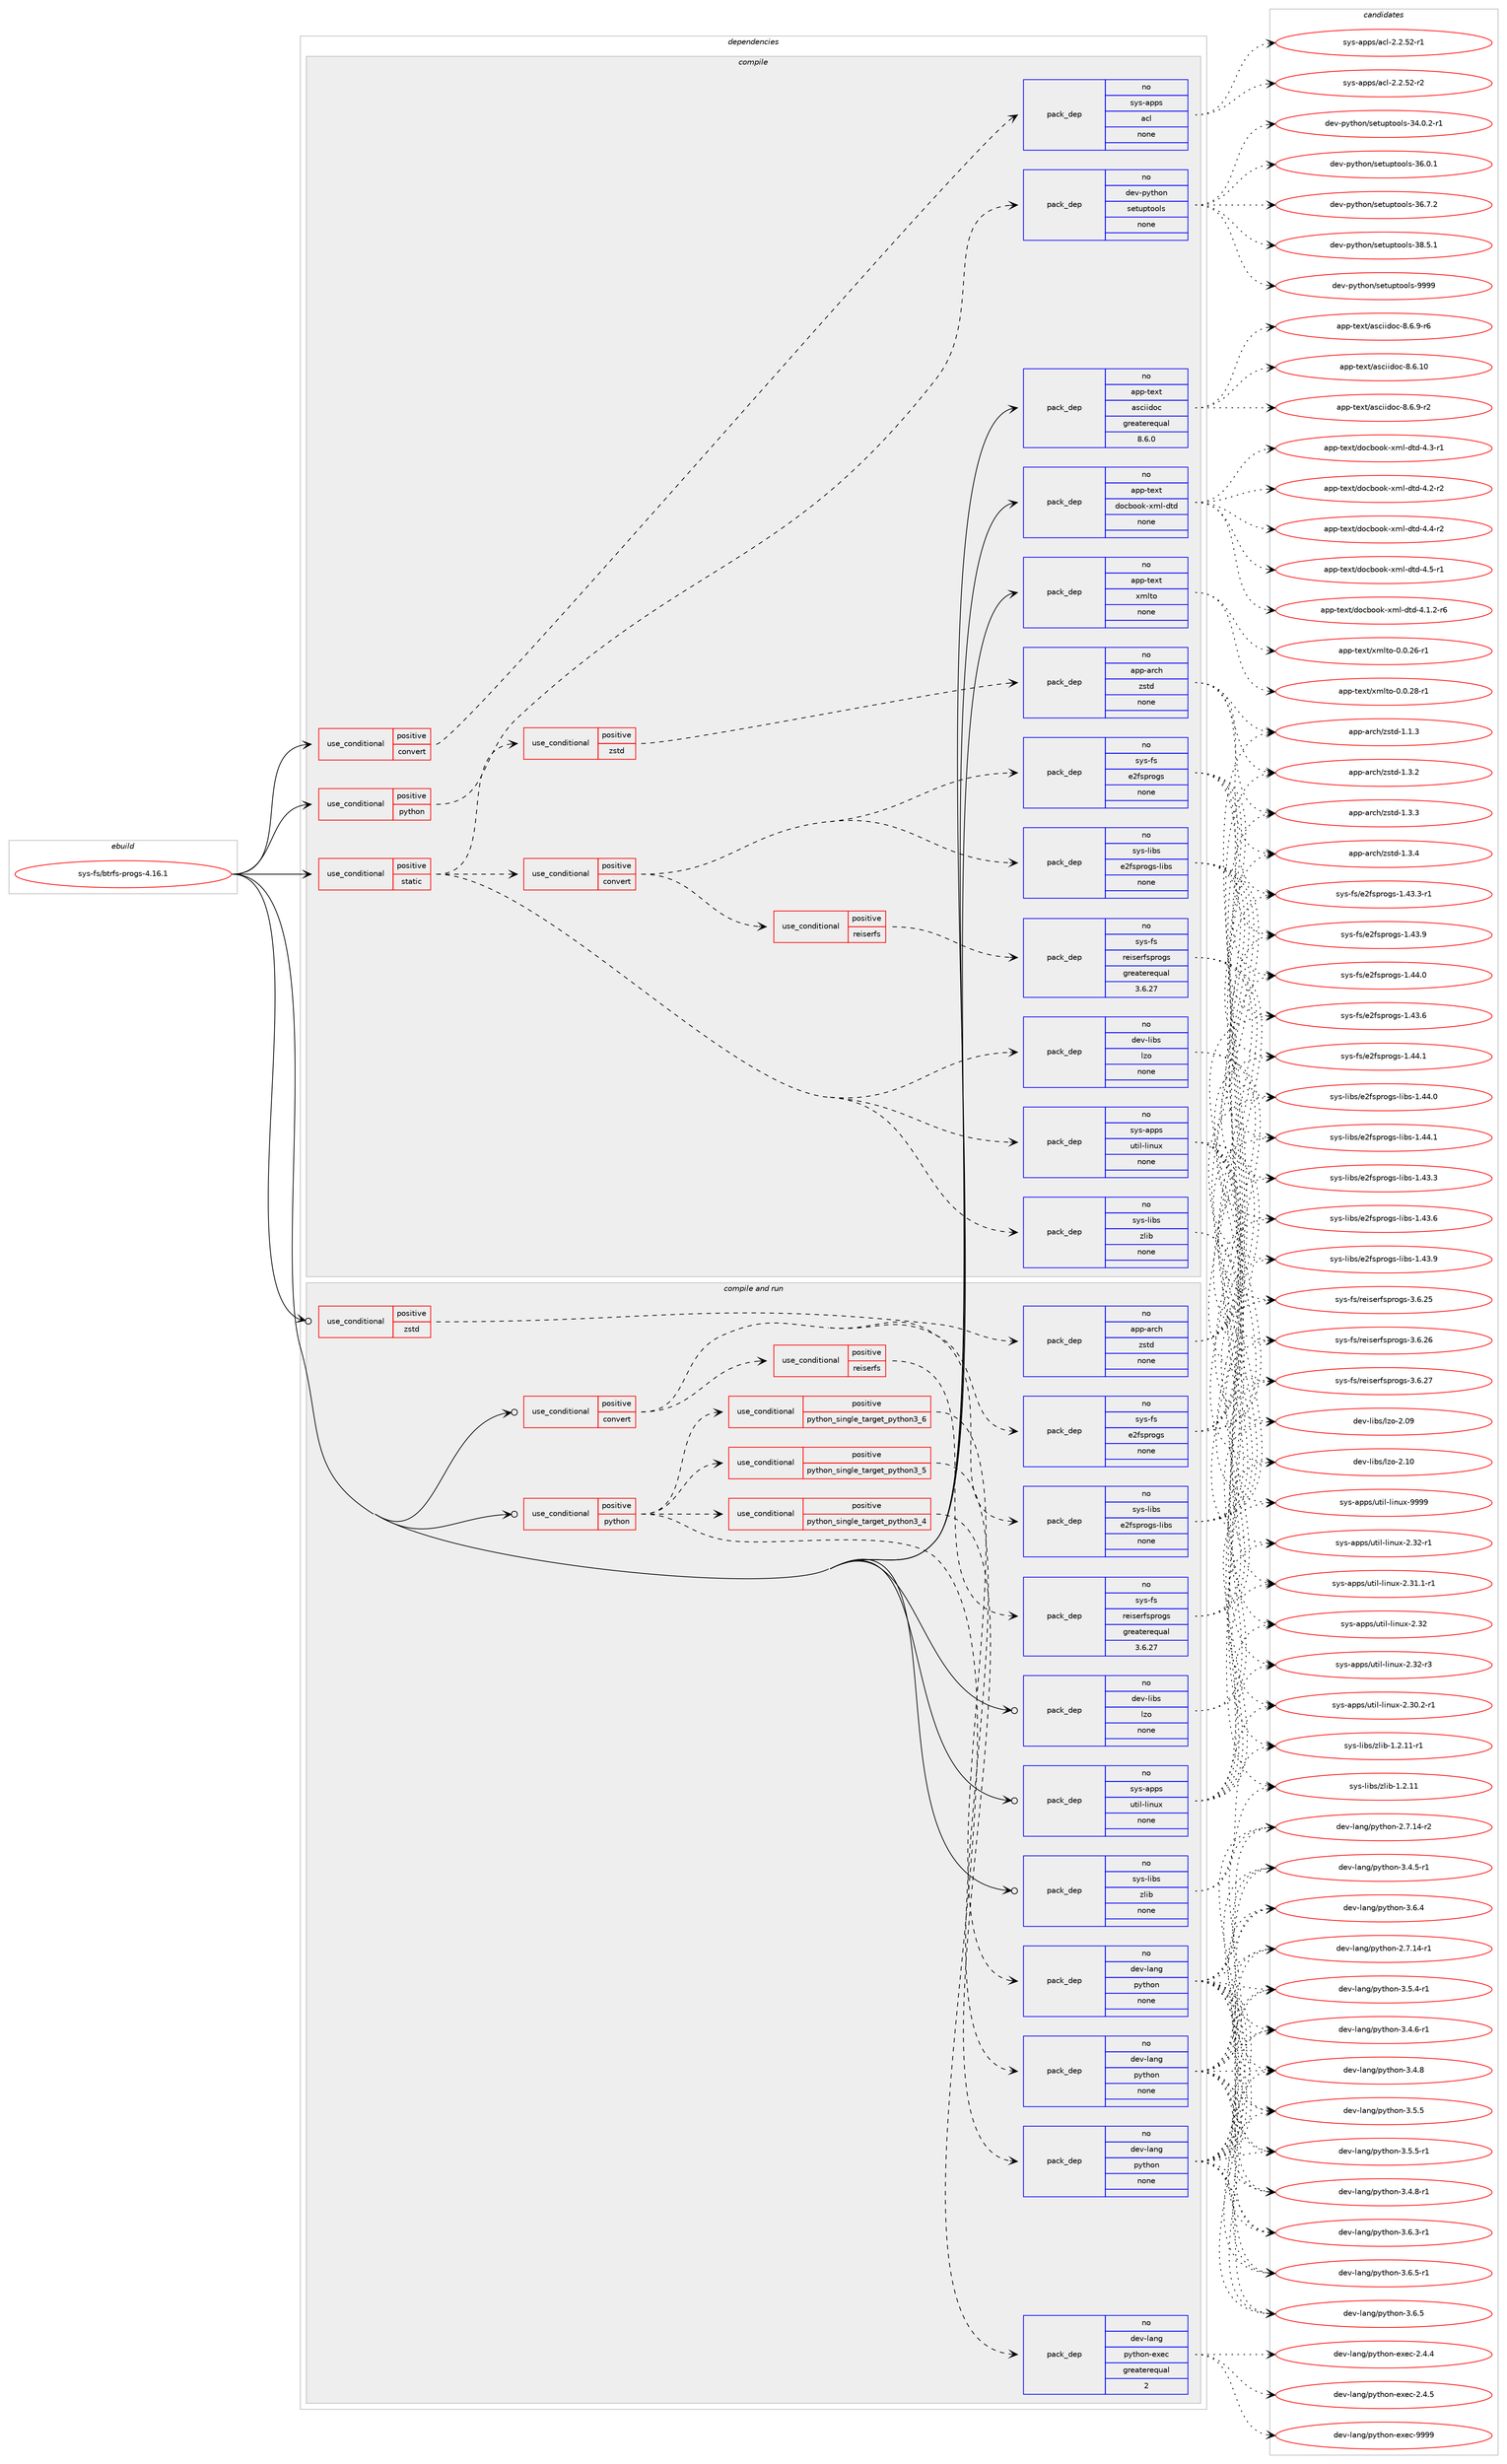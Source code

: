 digraph prolog {

# *************
# Graph options
# *************

newrank=true;
concentrate=true;
compound=true;
graph [rankdir=LR,fontname=Helvetica,fontsize=10,ranksep=1.5];#, ranksep=2.5, nodesep=0.2];
edge  [arrowhead=vee];
node  [fontname=Helvetica,fontsize=10];

# **********
# The ebuild
# **********

subgraph cluster_leftcol {
color=gray;
rank=same;
label=<<i>ebuild</i>>;
id [label="sys-fs/btrfs-progs-4.16.1", color=red, width=4, href="../sys-fs/btrfs-progs-4.16.1.svg"];
}

# ****************
# The dependencies
# ****************

subgraph cluster_midcol {
color=gray;
label=<<i>dependencies</i>>;
subgraph cluster_compile {
fillcolor="#eeeeee";
style=filled;
label=<<i>compile</i>>;
subgraph cond514 {
dependency7347 [label=<<TABLE BORDER="0" CELLBORDER="1" CELLSPACING="0" CELLPADDING="4"><TR><TD ROWSPAN="3" CELLPADDING="10">use_conditional</TD></TR><TR><TD>positive</TD></TR><TR><TD>convert</TD></TR></TABLE>>, shape=none, color=red];
subgraph pack6788 {
dependency7348 [label=<<TABLE BORDER="0" CELLBORDER="1" CELLSPACING="0" CELLPADDING="4" WIDTH="220"><TR><TD ROWSPAN="6" CELLPADDING="30">pack_dep</TD></TR><TR><TD WIDTH="110">no</TD></TR><TR><TD>sys-apps</TD></TR><TR><TD>acl</TD></TR><TR><TD>none</TD></TR><TR><TD></TD></TR></TABLE>>, shape=none, color=blue];
}
dependency7347:e -> dependency7348:w [weight=20,style="dashed",arrowhead="vee"];
}
id:e -> dependency7347:w [weight=20,style="solid",arrowhead="vee"];
subgraph cond515 {
dependency7349 [label=<<TABLE BORDER="0" CELLBORDER="1" CELLSPACING="0" CELLPADDING="4"><TR><TD ROWSPAN="3" CELLPADDING="10">use_conditional</TD></TR><TR><TD>positive</TD></TR><TR><TD>python</TD></TR></TABLE>>, shape=none, color=red];
subgraph pack6789 {
dependency7350 [label=<<TABLE BORDER="0" CELLBORDER="1" CELLSPACING="0" CELLPADDING="4" WIDTH="220"><TR><TD ROWSPAN="6" CELLPADDING="30">pack_dep</TD></TR><TR><TD WIDTH="110">no</TD></TR><TR><TD>dev-python</TD></TR><TR><TD>setuptools</TD></TR><TR><TD>none</TD></TR><TR><TD></TD></TR></TABLE>>, shape=none, color=blue];
}
dependency7349:e -> dependency7350:w [weight=20,style="dashed",arrowhead="vee"];
}
id:e -> dependency7349:w [weight=20,style="solid",arrowhead="vee"];
subgraph cond516 {
dependency7351 [label=<<TABLE BORDER="0" CELLBORDER="1" CELLSPACING="0" CELLPADDING="4"><TR><TD ROWSPAN="3" CELLPADDING="10">use_conditional</TD></TR><TR><TD>positive</TD></TR><TR><TD>static</TD></TR></TABLE>>, shape=none, color=red];
subgraph pack6790 {
dependency7352 [label=<<TABLE BORDER="0" CELLBORDER="1" CELLSPACING="0" CELLPADDING="4" WIDTH="220"><TR><TD ROWSPAN="6" CELLPADDING="30">pack_dep</TD></TR><TR><TD WIDTH="110">no</TD></TR><TR><TD>dev-libs</TD></TR><TR><TD>lzo</TD></TR><TR><TD>none</TD></TR><TR><TD></TD></TR></TABLE>>, shape=none, color=blue];
}
dependency7351:e -> dependency7352:w [weight=20,style="dashed",arrowhead="vee"];
subgraph pack6791 {
dependency7353 [label=<<TABLE BORDER="0" CELLBORDER="1" CELLSPACING="0" CELLPADDING="4" WIDTH="220"><TR><TD ROWSPAN="6" CELLPADDING="30">pack_dep</TD></TR><TR><TD WIDTH="110">no</TD></TR><TR><TD>sys-apps</TD></TR><TR><TD>util-linux</TD></TR><TR><TD>none</TD></TR><TR><TD></TD></TR></TABLE>>, shape=none, color=blue];
}
dependency7351:e -> dependency7353:w [weight=20,style="dashed",arrowhead="vee"];
subgraph pack6792 {
dependency7354 [label=<<TABLE BORDER="0" CELLBORDER="1" CELLSPACING="0" CELLPADDING="4" WIDTH="220"><TR><TD ROWSPAN="6" CELLPADDING="30">pack_dep</TD></TR><TR><TD WIDTH="110">no</TD></TR><TR><TD>sys-libs</TD></TR><TR><TD>zlib</TD></TR><TR><TD>none</TD></TR><TR><TD></TD></TR></TABLE>>, shape=none, color=blue];
}
dependency7351:e -> dependency7354:w [weight=20,style="dashed",arrowhead="vee"];
subgraph cond517 {
dependency7355 [label=<<TABLE BORDER="0" CELLBORDER="1" CELLSPACING="0" CELLPADDING="4"><TR><TD ROWSPAN="3" CELLPADDING="10">use_conditional</TD></TR><TR><TD>positive</TD></TR><TR><TD>convert</TD></TR></TABLE>>, shape=none, color=red];
subgraph pack6793 {
dependency7356 [label=<<TABLE BORDER="0" CELLBORDER="1" CELLSPACING="0" CELLPADDING="4" WIDTH="220"><TR><TD ROWSPAN="6" CELLPADDING="30">pack_dep</TD></TR><TR><TD WIDTH="110">no</TD></TR><TR><TD>sys-fs</TD></TR><TR><TD>e2fsprogs</TD></TR><TR><TD>none</TD></TR><TR><TD></TD></TR></TABLE>>, shape=none, color=blue];
}
dependency7355:e -> dependency7356:w [weight=20,style="dashed",arrowhead="vee"];
subgraph pack6794 {
dependency7357 [label=<<TABLE BORDER="0" CELLBORDER="1" CELLSPACING="0" CELLPADDING="4" WIDTH="220"><TR><TD ROWSPAN="6" CELLPADDING="30">pack_dep</TD></TR><TR><TD WIDTH="110">no</TD></TR><TR><TD>sys-libs</TD></TR><TR><TD>e2fsprogs-libs</TD></TR><TR><TD>none</TD></TR><TR><TD></TD></TR></TABLE>>, shape=none, color=blue];
}
dependency7355:e -> dependency7357:w [weight=20,style="dashed",arrowhead="vee"];
subgraph cond518 {
dependency7358 [label=<<TABLE BORDER="0" CELLBORDER="1" CELLSPACING="0" CELLPADDING="4"><TR><TD ROWSPAN="3" CELLPADDING="10">use_conditional</TD></TR><TR><TD>positive</TD></TR><TR><TD>reiserfs</TD></TR></TABLE>>, shape=none, color=red];
subgraph pack6795 {
dependency7359 [label=<<TABLE BORDER="0" CELLBORDER="1" CELLSPACING="0" CELLPADDING="4" WIDTH="220"><TR><TD ROWSPAN="6" CELLPADDING="30">pack_dep</TD></TR><TR><TD WIDTH="110">no</TD></TR><TR><TD>sys-fs</TD></TR><TR><TD>reiserfsprogs</TD></TR><TR><TD>greaterequal</TD></TR><TR><TD>3.6.27</TD></TR></TABLE>>, shape=none, color=blue];
}
dependency7358:e -> dependency7359:w [weight=20,style="dashed",arrowhead="vee"];
}
dependency7355:e -> dependency7358:w [weight=20,style="dashed",arrowhead="vee"];
}
dependency7351:e -> dependency7355:w [weight=20,style="dashed",arrowhead="vee"];
subgraph cond519 {
dependency7360 [label=<<TABLE BORDER="0" CELLBORDER="1" CELLSPACING="0" CELLPADDING="4"><TR><TD ROWSPAN="3" CELLPADDING="10">use_conditional</TD></TR><TR><TD>positive</TD></TR><TR><TD>zstd</TD></TR></TABLE>>, shape=none, color=red];
subgraph pack6796 {
dependency7361 [label=<<TABLE BORDER="0" CELLBORDER="1" CELLSPACING="0" CELLPADDING="4" WIDTH="220"><TR><TD ROWSPAN="6" CELLPADDING="30">pack_dep</TD></TR><TR><TD WIDTH="110">no</TD></TR><TR><TD>app-arch</TD></TR><TR><TD>zstd</TD></TR><TR><TD>none</TD></TR><TR><TD></TD></TR></TABLE>>, shape=none, color=blue];
}
dependency7360:e -> dependency7361:w [weight=20,style="dashed",arrowhead="vee"];
}
dependency7351:e -> dependency7360:w [weight=20,style="dashed",arrowhead="vee"];
}
id:e -> dependency7351:w [weight=20,style="solid",arrowhead="vee"];
subgraph pack6797 {
dependency7362 [label=<<TABLE BORDER="0" CELLBORDER="1" CELLSPACING="0" CELLPADDING="4" WIDTH="220"><TR><TD ROWSPAN="6" CELLPADDING="30">pack_dep</TD></TR><TR><TD WIDTH="110">no</TD></TR><TR><TD>app-text</TD></TR><TR><TD>asciidoc</TD></TR><TR><TD>greaterequal</TD></TR><TR><TD>8.6.0</TD></TR></TABLE>>, shape=none, color=blue];
}
id:e -> dependency7362:w [weight=20,style="solid",arrowhead="vee"];
subgraph pack6798 {
dependency7363 [label=<<TABLE BORDER="0" CELLBORDER="1" CELLSPACING="0" CELLPADDING="4" WIDTH="220"><TR><TD ROWSPAN="6" CELLPADDING="30">pack_dep</TD></TR><TR><TD WIDTH="110">no</TD></TR><TR><TD>app-text</TD></TR><TR><TD>docbook-xml-dtd</TD></TR><TR><TD>none</TD></TR><TR><TD></TD></TR></TABLE>>, shape=none, color=blue];
}
id:e -> dependency7363:w [weight=20,style="solid",arrowhead="vee"];
subgraph pack6799 {
dependency7364 [label=<<TABLE BORDER="0" CELLBORDER="1" CELLSPACING="0" CELLPADDING="4" WIDTH="220"><TR><TD ROWSPAN="6" CELLPADDING="30">pack_dep</TD></TR><TR><TD WIDTH="110">no</TD></TR><TR><TD>app-text</TD></TR><TR><TD>xmlto</TD></TR><TR><TD>none</TD></TR><TR><TD></TD></TR></TABLE>>, shape=none, color=blue];
}
id:e -> dependency7364:w [weight=20,style="solid",arrowhead="vee"];
}
subgraph cluster_compileandrun {
fillcolor="#eeeeee";
style=filled;
label=<<i>compile and run</i>>;
subgraph cond520 {
dependency7365 [label=<<TABLE BORDER="0" CELLBORDER="1" CELLSPACING="0" CELLPADDING="4"><TR><TD ROWSPAN="3" CELLPADDING="10">use_conditional</TD></TR><TR><TD>positive</TD></TR><TR><TD>convert</TD></TR></TABLE>>, shape=none, color=red];
subgraph pack6800 {
dependency7366 [label=<<TABLE BORDER="0" CELLBORDER="1" CELLSPACING="0" CELLPADDING="4" WIDTH="220"><TR><TD ROWSPAN="6" CELLPADDING="30">pack_dep</TD></TR><TR><TD WIDTH="110">no</TD></TR><TR><TD>sys-fs</TD></TR><TR><TD>e2fsprogs</TD></TR><TR><TD>none</TD></TR><TR><TD></TD></TR></TABLE>>, shape=none, color=blue];
}
dependency7365:e -> dependency7366:w [weight=20,style="dashed",arrowhead="vee"];
subgraph pack6801 {
dependency7367 [label=<<TABLE BORDER="0" CELLBORDER="1" CELLSPACING="0" CELLPADDING="4" WIDTH="220"><TR><TD ROWSPAN="6" CELLPADDING="30">pack_dep</TD></TR><TR><TD WIDTH="110">no</TD></TR><TR><TD>sys-libs</TD></TR><TR><TD>e2fsprogs-libs</TD></TR><TR><TD>none</TD></TR><TR><TD></TD></TR></TABLE>>, shape=none, color=blue];
}
dependency7365:e -> dependency7367:w [weight=20,style="dashed",arrowhead="vee"];
subgraph cond521 {
dependency7368 [label=<<TABLE BORDER="0" CELLBORDER="1" CELLSPACING="0" CELLPADDING="4"><TR><TD ROWSPAN="3" CELLPADDING="10">use_conditional</TD></TR><TR><TD>positive</TD></TR><TR><TD>reiserfs</TD></TR></TABLE>>, shape=none, color=red];
subgraph pack6802 {
dependency7369 [label=<<TABLE BORDER="0" CELLBORDER="1" CELLSPACING="0" CELLPADDING="4" WIDTH="220"><TR><TD ROWSPAN="6" CELLPADDING="30">pack_dep</TD></TR><TR><TD WIDTH="110">no</TD></TR><TR><TD>sys-fs</TD></TR><TR><TD>reiserfsprogs</TD></TR><TR><TD>greaterequal</TD></TR><TR><TD>3.6.27</TD></TR></TABLE>>, shape=none, color=blue];
}
dependency7368:e -> dependency7369:w [weight=20,style="dashed",arrowhead="vee"];
}
dependency7365:e -> dependency7368:w [weight=20,style="dashed",arrowhead="vee"];
}
id:e -> dependency7365:w [weight=20,style="solid",arrowhead="odotvee"];
subgraph cond522 {
dependency7370 [label=<<TABLE BORDER="0" CELLBORDER="1" CELLSPACING="0" CELLPADDING="4"><TR><TD ROWSPAN="3" CELLPADDING="10">use_conditional</TD></TR><TR><TD>positive</TD></TR><TR><TD>python</TD></TR></TABLE>>, shape=none, color=red];
subgraph cond523 {
dependency7371 [label=<<TABLE BORDER="0" CELLBORDER="1" CELLSPACING="0" CELLPADDING="4"><TR><TD ROWSPAN="3" CELLPADDING="10">use_conditional</TD></TR><TR><TD>positive</TD></TR><TR><TD>python_single_target_python3_4</TD></TR></TABLE>>, shape=none, color=red];
subgraph pack6803 {
dependency7372 [label=<<TABLE BORDER="0" CELLBORDER="1" CELLSPACING="0" CELLPADDING="4" WIDTH="220"><TR><TD ROWSPAN="6" CELLPADDING="30">pack_dep</TD></TR><TR><TD WIDTH="110">no</TD></TR><TR><TD>dev-lang</TD></TR><TR><TD>python</TD></TR><TR><TD>none</TD></TR><TR><TD></TD></TR></TABLE>>, shape=none, color=blue];
}
dependency7371:e -> dependency7372:w [weight=20,style="dashed",arrowhead="vee"];
}
dependency7370:e -> dependency7371:w [weight=20,style="dashed",arrowhead="vee"];
subgraph cond524 {
dependency7373 [label=<<TABLE BORDER="0" CELLBORDER="1" CELLSPACING="0" CELLPADDING="4"><TR><TD ROWSPAN="3" CELLPADDING="10">use_conditional</TD></TR><TR><TD>positive</TD></TR><TR><TD>python_single_target_python3_5</TD></TR></TABLE>>, shape=none, color=red];
subgraph pack6804 {
dependency7374 [label=<<TABLE BORDER="0" CELLBORDER="1" CELLSPACING="0" CELLPADDING="4" WIDTH="220"><TR><TD ROWSPAN="6" CELLPADDING="30">pack_dep</TD></TR><TR><TD WIDTH="110">no</TD></TR><TR><TD>dev-lang</TD></TR><TR><TD>python</TD></TR><TR><TD>none</TD></TR><TR><TD></TD></TR></TABLE>>, shape=none, color=blue];
}
dependency7373:e -> dependency7374:w [weight=20,style="dashed",arrowhead="vee"];
}
dependency7370:e -> dependency7373:w [weight=20,style="dashed",arrowhead="vee"];
subgraph cond525 {
dependency7375 [label=<<TABLE BORDER="0" CELLBORDER="1" CELLSPACING="0" CELLPADDING="4"><TR><TD ROWSPAN="3" CELLPADDING="10">use_conditional</TD></TR><TR><TD>positive</TD></TR><TR><TD>python_single_target_python3_6</TD></TR></TABLE>>, shape=none, color=red];
subgraph pack6805 {
dependency7376 [label=<<TABLE BORDER="0" CELLBORDER="1" CELLSPACING="0" CELLPADDING="4" WIDTH="220"><TR><TD ROWSPAN="6" CELLPADDING="30">pack_dep</TD></TR><TR><TD WIDTH="110">no</TD></TR><TR><TD>dev-lang</TD></TR><TR><TD>python</TD></TR><TR><TD>none</TD></TR><TR><TD></TD></TR></TABLE>>, shape=none, color=blue];
}
dependency7375:e -> dependency7376:w [weight=20,style="dashed",arrowhead="vee"];
}
dependency7370:e -> dependency7375:w [weight=20,style="dashed",arrowhead="vee"];
subgraph pack6806 {
dependency7377 [label=<<TABLE BORDER="0" CELLBORDER="1" CELLSPACING="0" CELLPADDING="4" WIDTH="220"><TR><TD ROWSPAN="6" CELLPADDING="30">pack_dep</TD></TR><TR><TD WIDTH="110">no</TD></TR><TR><TD>dev-lang</TD></TR><TR><TD>python-exec</TD></TR><TR><TD>greaterequal</TD></TR><TR><TD>2</TD></TR></TABLE>>, shape=none, color=blue];
}
dependency7370:e -> dependency7377:w [weight=20,style="dashed",arrowhead="vee"];
}
id:e -> dependency7370:w [weight=20,style="solid",arrowhead="odotvee"];
subgraph cond526 {
dependency7378 [label=<<TABLE BORDER="0" CELLBORDER="1" CELLSPACING="0" CELLPADDING="4"><TR><TD ROWSPAN="3" CELLPADDING="10">use_conditional</TD></TR><TR><TD>positive</TD></TR><TR><TD>zstd</TD></TR></TABLE>>, shape=none, color=red];
subgraph pack6807 {
dependency7379 [label=<<TABLE BORDER="0" CELLBORDER="1" CELLSPACING="0" CELLPADDING="4" WIDTH="220"><TR><TD ROWSPAN="6" CELLPADDING="30">pack_dep</TD></TR><TR><TD WIDTH="110">no</TD></TR><TR><TD>app-arch</TD></TR><TR><TD>zstd</TD></TR><TR><TD>none</TD></TR><TR><TD></TD></TR></TABLE>>, shape=none, color=blue];
}
dependency7378:e -> dependency7379:w [weight=20,style="dashed",arrowhead="vee"];
}
id:e -> dependency7378:w [weight=20,style="solid",arrowhead="odotvee"];
subgraph pack6808 {
dependency7380 [label=<<TABLE BORDER="0" CELLBORDER="1" CELLSPACING="0" CELLPADDING="4" WIDTH="220"><TR><TD ROWSPAN="6" CELLPADDING="30">pack_dep</TD></TR><TR><TD WIDTH="110">no</TD></TR><TR><TD>dev-libs</TD></TR><TR><TD>lzo</TD></TR><TR><TD>none</TD></TR><TR><TD></TD></TR></TABLE>>, shape=none, color=blue];
}
id:e -> dependency7380:w [weight=20,style="solid",arrowhead="odotvee"];
subgraph pack6809 {
dependency7381 [label=<<TABLE BORDER="0" CELLBORDER="1" CELLSPACING="0" CELLPADDING="4" WIDTH="220"><TR><TD ROWSPAN="6" CELLPADDING="30">pack_dep</TD></TR><TR><TD WIDTH="110">no</TD></TR><TR><TD>sys-apps</TD></TR><TR><TD>util-linux</TD></TR><TR><TD>none</TD></TR><TR><TD></TD></TR></TABLE>>, shape=none, color=blue];
}
id:e -> dependency7381:w [weight=20,style="solid",arrowhead="odotvee"];
subgraph pack6810 {
dependency7382 [label=<<TABLE BORDER="0" CELLBORDER="1" CELLSPACING="0" CELLPADDING="4" WIDTH="220"><TR><TD ROWSPAN="6" CELLPADDING="30">pack_dep</TD></TR><TR><TD WIDTH="110">no</TD></TR><TR><TD>sys-libs</TD></TR><TR><TD>zlib</TD></TR><TR><TD>none</TD></TR><TR><TD></TD></TR></TABLE>>, shape=none, color=blue];
}
id:e -> dependency7382:w [weight=20,style="solid",arrowhead="odotvee"];
}
subgraph cluster_run {
fillcolor="#eeeeee";
style=filled;
label=<<i>run</i>>;
}
}

# **************
# The candidates
# **************

subgraph cluster_choices {
rank=same;
color=gray;
label=<<i>candidates</i>>;

subgraph choice6788 {
color=black;
nodesep=1;
choice1151211154597112112115479799108455046504653504511449 [label="sys-apps/acl-2.2.52-r1", color=red, width=4,href="../sys-apps/acl-2.2.52-r1.svg"];
choice1151211154597112112115479799108455046504653504511450 [label="sys-apps/acl-2.2.52-r2", color=red, width=4,href="../sys-apps/acl-2.2.52-r2.svg"];
dependency7348:e -> choice1151211154597112112115479799108455046504653504511449:w [style=dotted,weight="100"];
dependency7348:e -> choice1151211154597112112115479799108455046504653504511450:w [style=dotted,weight="100"];
}
subgraph choice6789 {
color=black;
nodesep=1;
choice1001011184511212111610411111047115101116117112116111111108115455152464846504511449 [label="dev-python/setuptools-34.0.2-r1", color=red, width=4,href="../dev-python/setuptools-34.0.2-r1.svg"];
choice100101118451121211161041111104711510111611711211611111110811545515446484649 [label="dev-python/setuptools-36.0.1", color=red, width=4,href="../dev-python/setuptools-36.0.1.svg"];
choice100101118451121211161041111104711510111611711211611111110811545515446554650 [label="dev-python/setuptools-36.7.2", color=red, width=4,href="../dev-python/setuptools-36.7.2.svg"];
choice100101118451121211161041111104711510111611711211611111110811545515646534649 [label="dev-python/setuptools-38.5.1", color=red, width=4,href="../dev-python/setuptools-38.5.1.svg"];
choice10010111845112121116104111110471151011161171121161111111081154557575757 [label="dev-python/setuptools-9999", color=red, width=4,href="../dev-python/setuptools-9999.svg"];
dependency7350:e -> choice1001011184511212111610411111047115101116117112116111111108115455152464846504511449:w [style=dotted,weight="100"];
dependency7350:e -> choice100101118451121211161041111104711510111611711211611111110811545515446484649:w [style=dotted,weight="100"];
dependency7350:e -> choice100101118451121211161041111104711510111611711211611111110811545515446554650:w [style=dotted,weight="100"];
dependency7350:e -> choice100101118451121211161041111104711510111611711211611111110811545515646534649:w [style=dotted,weight="100"];
dependency7350:e -> choice10010111845112121116104111110471151011161171121161111111081154557575757:w [style=dotted,weight="100"];
}
subgraph choice6790 {
color=black;
nodesep=1;
choice1001011184510810598115471081221114550464857 [label="dev-libs/lzo-2.09", color=red, width=4,href="../dev-libs/lzo-2.09.svg"];
choice1001011184510810598115471081221114550464948 [label="dev-libs/lzo-2.10", color=red, width=4,href="../dev-libs/lzo-2.10.svg"];
dependency7352:e -> choice1001011184510810598115471081221114550464857:w [style=dotted,weight="100"];
dependency7352:e -> choice1001011184510810598115471081221114550464948:w [style=dotted,weight="100"];
}
subgraph choice6791 {
color=black;
nodesep=1;
choice1151211154597112112115471171161051084510810511011712045504651504511449 [label="sys-apps/util-linux-2.32-r1", color=red, width=4,href="../sys-apps/util-linux-2.32-r1.svg"];
choice11512111545971121121154711711610510845108105110117120455046514846504511449 [label="sys-apps/util-linux-2.30.2-r1", color=red, width=4,href="../sys-apps/util-linux-2.30.2-r1.svg"];
choice11512111545971121121154711711610510845108105110117120455046514946494511449 [label="sys-apps/util-linux-2.31.1-r1", color=red, width=4,href="../sys-apps/util-linux-2.31.1-r1.svg"];
choice115121115459711211211547117116105108451081051101171204550465150 [label="sys-apps/util-linux-2.32", color=red, width=4,href="../sys-apps/util-linux-2.32.svg"];
choice1151211154597112112115471171161051084510810511011712045504651504511451 [label="sys-apps/util-linux-2.32-r3", color=red, width=4,href="../sys-apps/util-linux-2.32-r3.svg"];
choice115121115459711211211547117116105108451081051101171204557575757 [label="sys-apps/util-linux-9999", color=red, width=4,href="../sys-apps/util-linux-9999.svg"];
dependency7353:e -> choice1151211154597112112115471171161051084510810511011712045504651504511449:w [style=dotted,weight="100"];
dependency7353:e -> choice11512111545971121121154711711610510845108105110117120455046514846504511449:w [style=dotted,weight="100"];
dependency7353:e -> choice11512111545971121121154711711610510845108105110117120455046514946494511449:w [style=dotted,weight="100"];
dependency7353:e -> choice115121115459711211211547117116105108451081051101171204550465150:w [style=dotted,weight="100"];
dependency7353:e -> choice1151211154597112112115471171161051084510810511011712045504651504511451:w [style=dotted,weight="100"];
dependency7353:e -> choice115121115459711211211547117116105108451081051101171204557575757:w [style=dotted,weight="100"];
}
subgraph choice6792 {
color=black;
nodesep=1;
choice1151211154510810598115471221081059845494650464949 [label="sys-libs/zlib-1.2.11", color=red, width=4,href="../sys-libs/zlib-1.2.11.svg"];
choice11512111545108105981154712210810598454946504649494511449 [label="sys-libs/zlib-1.2.11-r1", color=red, width=4,href="../sys-libs/zlib-1.2.11-r1.svg"];
dependency7354:e -> choice1151211154510810598115471221081059845494650464949:w [style=dotted,weight="100"];
dependency7354:e -> choice11512111545108105981154712210810598454946504649494511449:w [style=dotted,weight="100"];
}
subgraph choice6793 {
color=black;
nodesep=1;
choice115121115451021154710150102115112114111103115454946525146514511449 [label="sys-fs/e2fsprogs-1.43.3-r1", color=red, width=4,href="../sys-fs/e2fsprogs-1.43.3-r1.svg"];
choice11512111545102115471015010211511211411110311545494652514654 [label="sys-fs/e2fsprogs-1.43.6", color=red, width=4,href="../sys-fs/e2fsprogs-1.43.6.svg"];
choice11512111545102115471015010211511211411110311545494652514657 [label="sys-fs/e2fsprogs-1.43.9", color=red, width=4,href="../sys-fs/e2fsprogs-1.43.9.svg"];
choice11512111545102115471015010211511211411110311545494652524648 [label="sys-fs/e2fsprogs-1.44.0", color=red, width=4,href="../sys-fs/e2fsprogs-1.44.0.svg"];
choice11512111545102115471015010211511211411110311545494652524649 [label="sys-fs/e2fsprogs-1.44.1", color=red, width=4,href="../sys-fs/e2fsprogs-1.44.1.svg"];
dependency7356:e -> choice115121115451021154710150102115112114111103115454946525146514511449:w [style=dotted,weight="100"];
dependency7356:e -> choice11512111545102115471015010211511211411110311545494652514654:w [style=dotted,weight="100"];
dependency7356:e -> choice11512111545102115471015010211511211411110311545494652514657:w [style=dotted,weight="100"];
dependency7356:e -> choice11512111545102115471015010211511211411110311545494652524648:w [style=dotted,weight="100"];
dependency7356:e -> choice11512111545102115471015010211511211411110311545494652524649:w [style=dotted,weight="100"];
}
subgraph choice6794 {
color=black;
nodesep=1;
choice11512111545108105981154710150102115112114111103115451081059811545494652514651 [label="sys-libs/e2fsprogs-libs-1.43.3", color=red, width=4,href="../sys-libs/e2fsprogs-libs-1.43.3.svg"];
choice11512111545108105981154710150102115112114111103115451081059811545494652514654 [label="sys-libs/e2fsprogs-libs-1.43.6", color=red, width=4,href="../sys-libs/e2fsprogs-libs-1.43.6.svg"];
choice11512111545108105981154710150102115112114111103115451081059811545494652514657 [label="sys-libs/e2fsprogs-libs-1.43.9", color=red, width=4,href="../sys-libs/e2fsprogs-libs-1.43.9.svg"];
choice11512111545108105981154710150102115112114111103115451081059811545494652524648 [label="sys-libs/e2fsprogs-libs-1.44.0", color=red, width=4,href="../sys-libs/e2fsprogs-libs-1.44.0.svg"];
choice11512111545108105981154710150102115112114111103115451081059811545494652524649 [label="sys-libs/e2fsprogs-libs-1.44.1", color=red, width=4,href="../sys-libs/e2fsprogs-libs-1.44.1.svg"];
dependency7357:e -> choice11512111545108105981154710150102115112114111103115451081059811545494652514651:w [style=dotted,weight="100"];
dependency7357:e -> choice11512111545108105981154710150102115112114111103115451081059811545494652514654:w [style=dotted,weight="100"];
dependency7357:e -> choice11512111545108105981154710150102115112114111103115451081059811545494652514657:w [style=dotted,weight="100"];
dependency7357:e -> choice11512111545108105981154710150102115112114111103115451081059811545494652524648:w [style=dotted,weight="100"];
dependency7357:e -> choice11512111545108105981154710150102115112114111103115451081059811545494652524649:w [style=dotted,weight="100"];
}
subgraph choice6795 {
color=black;
nodesep=1;
choice115121115451021154711410110511510111410211511211411110311545514654465053 [label="sys-fs/reiserfsprogs-3.6.25", color=red, width=4,href="../sys-fs/reiserfsprogs-3.6.25.svg"];
choice115121115451021154711410110511510111410211511211411110311545514654465054 [label="sys-fs/reiserfsprogs-3.6.26", color=red, width=4,href="../sys-fs/reiserfsprogs-3.6.26.svg"];
choice115121115451021154711410110511510111410211511211411110311545514654465055 [label="sys-fs/reiserfsprogs-3.6.27", color=red, width=4,href="../sys-fs/reiserfsprogs-3.6.27.svg"];
dependency7359:e -> choice115121115451021154711410110511510111410211511211411110311545514654465053:w [style=dotted,weight="100"];
dependency7359:e -> choice115121115451021154711410110511510111410211511211411110311545514654465054:w [style=dotted,weight="100"];
dependency7359:e -> choice115121115451021154711410110511510111410211511211411110311545514654465055:w [style=dotted,weight="100"];
}
subgraph choice6796 {
color=black;
nodesep=1;
choice9711211245971149910447122115116100454946494651 [label="app-arch/zstd-1.1.3", color=red, width=4,href="../app-arch/zstd-1.1.3.svg"];
choice9711211245971149910447122115116100454946514650 [label="app-arch/zstd-1.3.2", color=red, width=4,href="../app-arch/zstd-1.3.2.svg"];
choice9711211245971149910447122115116100454946514651 [label="app-arch/zstd-1.3.3", color=red, width=4,href="../app-arch/zstd-1.3.3.svg"];
choice9711211245971149910447122115116100454946514652 [label="app-arch/zstd-1.3.4", color=red, width=4,href="../app-arch/zstd-1.3.4.svg"];
dependency7361:e -> choice9711211245971149910447122115116100454946494651:w [style=dotted,weight="100"];
dependency7361:e -> choice9711211245971149910447122115116100454946514650:w [style=dotted,weight="100"];
dependency7361:e -> choice9711211245971149910447122115116100454946514651:w [style=dotted,weight="100"];
dependency7361:e -> choice9711211245971149910447122115116100454946514652:w [style=dotted,weight="100"];
}
subgraph choice6797 {
color=black;
nodesep=1;
choice97112112451161011201164797115991051051001119945564654464948 [label="app-text/asciidoc-8.6.10", color=red, width=4,href="../app-text/asciidoc-8.6.10.svg"];
choice9711211245116101120116479711599105105100111994556465446574511450 [label="app-text/asciidoc-8.6.9-r2", color=red, width=4,href="../app-text/asciidoc-8.6.9-r2.svg"];
choice9711211245116101120116479711599105105100111994556465446574511454 [label="app-text/asciidoc-8.6.9-r6", color=red, width=4,href="../app-text/asciidoc-8.6.9-r6.svg"];
dependency7362:e -> choice97112112451161011201164797115991051051001119945564654464948:w [style=dotted,weight="100"];
dependency7362:e -> choice9711211245116101120116479711599105105100111994556465446574511450:w [style=dotted,weight="100"];
dependency7362:e -> choice9711211245116101120116479711599105105100111994556465446574511454:w [style=dotted,weight="100"];
}
subgraph choice6798 {
color=black;
nodesep=1;
choice971121124511610112011647100111999811111110745120109108451001161004552464946504511454 [label="app-text/docbook-xml-dtd-4.1.2-r6", color=red, width=4,href="../app-text/docbook-xml-dtd-4.1.2-r6.svg"];
choice97112112451161011201164710011199981111111074512010910845100116100455246504511450 [label="app-text/docbook-xml-dtd-4.2-r2", color=red, width=4,href="../app-text/docbook-xml-dtd-4.2-r2.svg"];
choice97112112451161011201164710011199981111111074512010910845100116100455246514511449 [label="app-text/docbook-xml-dtd-4.3-r1", color=red, width=4,href="../app-text/docbook-xml-dtd-4.3-r1.svg"];
choice97112112451161011201164710011199981111111074512010910845100116100455246524511450 [label="app-text/docbook-xml-dtd-4.4-r2", color=red, width=4,href="../app-text/docbook-xml-dtd-4.4-r2.svg"];
choice97112112451161011201164710011199981111111074512010910845100116100455246534511449 [label="app-text/docbook-xml-dtd-4.5-r1", color=red, width=4,href="../app-text/docbook-xml-dtd-4.5-r1.svg"];
dependency7363:e -> choice971121124511610112011647100111999811111110745120109108451001161004552464946504511454:w [style=dotted,weight="100"];
dependency7363:e -> choice97112112451161011201164710011199981111111074512010910845100116100455246504511450:w [style=dotted,weight="100"];
dependency7363:e -> choice97112112451161011201164710011199981111111074512010910845100116100455246514511449:w [style=dotted,weight="100"];
dependency7363:e -> choice97112112451161011201164710011199981111111074512010910845100116100455246524511450:w [style=dotted,weight="100"];
dependency7363:e -> choice97112112451161011201164710011199981111111074512010910845100116100455246534511449:w [style=dotted,weight="100"];
}
subgraph choice6799 {
color=black;
nodesep=1;
choice971121124511610112011647120109108116111454846484650544511449 [label="app-text/xmlto-0.0.26-r1", color=red, width=4,href="../app-text/xmlto-0.0.26-r1.svg"];
choice971121124511610112011647120109108116111454846484650564511449 [label="app-text/xmlto-0.0.28-r1", color=red, width=4,href="../app-text/xmlto-0.0.28-r1.svg"];
dependency7364:e -> choice971121124511610112011647120109108116111454846484650544511449:w [style=dotted,weight="100"];
dependency7364:e -> choice971121124511610112011647120109108116111454846484650564511449:w [style=dotted,weight="100"];
}
subgraph choice6800 {
color=black;
nodesep=1;
choice115121115451021154710150102115112114111103115454946525146514511449 [label="sys-fs/e2fsprogs-1.43.3-r1", color=red, width=4,href="../sys-fs/e2fsprogs-1.43.3-r1.svg"];
choice11512111545102115471015010211511211411110311545494652514654 [label="sys-fs/e2fsprogs-1.43.6", color=red, width=4,href="../sys-fs/e2fsprogs-1.43.6.svg"];
choice11512111545102115471015010211511211411110311545494652514657 [label="sys-fs/e2fsprogs-1.43.9", color=red, width=4,href="../sys-fs/e2fsprogs-1.43.9.svg"];
choice11512111545102115471015010211511211411110311545494652524648 [label="sys-fs/e2fsprogs-1.44.0", color=red, width=4,href="../sys-fs/e2fsprogs-1.44.0.svg"];
choice11512111545102115471015010211511211411110311545494652524649 [label="sys-fs/e2fsprogs-1.44.1", color=red, width=4,href="../sys-fs/e2fsprogs-1.44.1.svg"];
dependency7366:e -> choice115121115451021154710150102115112114111103115454946525146514511449:w [style=dotted,weight="100"];
dependency7366:e -> choice11512111545102115471015010211511211411110311545494652514654:w [style=dotted,weight="100"];
dependency7366:e -> choice11512111545102115471015010211511211411110311545494652514657:w [style=dotted,weight="100"];
dependency7366:e -> choice11512111545102115471015010211511211411110311545494652524648:w [style=dotted,weight="100"];
dependency7366:e -> choice11512111545102115471015010211511211411110311545494652524649:w [style=dotted,weight="100"];
}
subgraph choice6801 {
color=black;
nodesep=1;
choice11512111545108105981154710150102115112114111103115451081059811545494652514651 [label="sys-libs/e2fsprogs-libs-1.43.3", color=red, width=4,href="../sys-libs/e2fsprogs-libs-1.43.3.svg"];
choice11512111545108105981154710150102115112114111103115451081059811545494652514654 [label="sys-libs/e2fsprogs-libs-1.43.6", color=red, width=4,href="../sys-libs/e2fsprogs-libs-1.43.6.svg"];
choice11512111545108105981154710150102115112114111103115451081059811545494652514657 [label="sys-libs/e2fsprogs-libs-1.43.9", color=red, width=4,href="../sys-libs/e2fsprogs-libs-1.43.9.svg"];
choice11512111545108105981154710150102115112114111103115451081059811545494652524648 [label="sys-libs/e2fsprogs-libs-1.44.0", color=red, width=4,href="../sys-libs/e2fsprogs-libs-1.44.0.svg"];
choice11512111545108105981154710150102115112114111103115451081059811545494652524649 [label="sys-libs/e2fsprogs-libs-1.44.1", color=red, width=4,href="../sys-libs/e2fsprogs-libs-1.44.1.svg"];
dependency7367:e -> choice11512111545108105981154710150102115112114111103115451081059811545494652514651:w [style=dotted,weight="100"];
dependency7367:e -> choice11512111545108105981154710150102115112114111103115451081059811545494652514654:w [style=dotted,weight="100"];
dependency7367:e -> choice11512111545108105981154710150102115112114111103115451081059811545494652514657:w [style=dotted,weight="100"];
dependency7367:e -> choice11512111545108105981154710150102115112114111103115451081059811545494652524648:w [style=dotted,weight="100"];
dependency7367:e -> choice11512111545108105981154710150102115112114111103115451081059811545494652524649:w [style=dotted,weight="100"];
}
subgraph choice6802 {
color=black;
nodesep=1;
choice115121115451021154711410110511510111410211511211411110311545514654465053 [label="sys-fs/reiserfsprogs-3.6.25", color=red, width=4,href="../sys-fs/reiserfsprogs-3.6.25.svg"];
choice115121115451021154711410110511510111410211511211411110311545514654465054 [label="sys-fs/reiserfsprogs-3.6.26", color=red, width=4,href="../sys-fs/reiserfsprogs-3.6.26.svg"];
choice115121115451021154711410110511510111410211511211411110311545514654465055 [label="sys-fs/reiserfsprogs-3.6.27", color=red, width=4,href="../sys-fs/reiserfsprogs-3.6.27.svg"];
dependency7369:e -> choice115121115451021154711410110511510111410211511211411110311545514654465053:w [style=dotted,weight="100"];
dependency7369:e -> choice115121115451021154711410110511510111410211511211411110311545514654465054:w [style=dotted,weight="100"];
dependency7369:e -> choice115121115451021154711410110511510111410211511211411110311545514654465055:w [style=dotted,weight="100"];
}
subgraph choice6803 {
color=black;
nodesep=1;
choice100101118451089711010347112121116104111110455046554649524511449 [label="dev-lang/python-2.7.14-r1", color=red, width=4,href="../dev-lang/python-2.7.14-r1.svg"];
choice100101118451089711010347112121116104111110455046554649524511450 [label="dev-lang/python-2.7.14-r2", color=red, width=4,href="../dev-lang/python-2.7.14-r2.svg"];
choice1001011184510897110103471121211161041111104551465246534511449 [label="dev-lang/python-3.4.5-r1", color=red, width=4,href="../dev-lang/python-3.4.5-r1.svg"];
choice1001011184510897110103471121211161041111104551465246544511449 [label="dev-lang/python-3.4.6-r1", color=red, width=4,href="../dev-lang/python-3.4.6-r1.svg"];
choice100101118451089711010347112121116104111110455146524656 [label="dev-lang/python-3.4.8", color=red, width=4,href="../dev-lang/python-3.4.8.svg"];
choice1001011184510897110103471121211161041111104551465246564511449 [label="dev-lang/python-3.4.8-r1", color=red, width=4,href="../dev-lang/python-3.4.8-r1.svg"];
choice1001011184510897110103471121211161041111104551465346524511449 [label="dev-lang/python-3.5.4-r1", color=red, width=4,href="../dev-lang/python-3.5.4-r1.svg"];
choice100101118451089711010347112121116104111110455146534653 [label="dev-lang/python-3.5.5", color=red, width=4,href="../dev-lang/python-3.5.5.svg"];
choice1001011184510897110103471121211161041111104551465346534511449 [label="dev-lang/python-3.5.5-r1", color=red, width=4,href="../dev-lang/python-3.5.5-r1.svg"];
choice1001011184510897110103471121211161041111104551465446514511449 [label="dev-lang/python-3.6.3-r1", color=red, width=4,href="../dev-lang/python-3.6.3-r1.svg"];
choice100101118451089711010347112121116104111110455146544652 [label="dev-lang/python-3.6.4", color=red, width=4,href="../dev-lang/python-3.6.4.svg"];
choice100101118451089711010347112121116104111110455146544653 [label="dev-lang/python-3.6.5", color=red, width=4,href="../dev-lang/python-3.6.5.svg"];
choice1001011184510897110103471121211161041111104551465446534511449 [label="dev-lang/python-3.6.5-r1", color=red, width=4,href="../dev-lang/python-3.6.5-r1.svg"];
dependency7372:e -> choice100101118451089711010347112121116104111110455046554649524511449:w [style=dotted,weight="100"];
dependency7372:e -> choice100101118451089711010347112121116104111110455046554649524511450:w [style=dotted,weight="100"];
dependency7372:e -> choice1001011184510897110103471121211161041111104551465246534511449:w [style=dotted,weight="100"];
dependency7372:e -> choice1001011184510897110103471121211161041111104551465246544511449:w [style=dotted,weight="100"];
dependency7372:e -> choice100101118451089711010347112121116104111110455146524656:w [style=dotted,weight="100"];
dependency7372:e -> choice1001011184510897110103471121211161041111104551465246564511449:w [style=dotted,weight="100"];
dependency7372:e -> choice1001011184510897110103471121211161041111104551465346524511449:w [style=dotted,weight="100"];
dependency7372:e -> choice100101118451089711010347112121116104111110455146534653:w [style=dotted,weight="100"];
dependency7372:e -> choice1001011184510897110103471121211161041111104551465346534511449:w [style=dotted,weight="100"];
dependency7372:e -> choice1001011184510897110103471121211161041111104551465446514511449:w [style=dotted,weight="100"];
dependency7372:e -> choice100101118451089711010347112121116104111110455146544652:w [style=dotted,weight="100"];
dependency7372:e -> choice100101118451089711010347112121116104111110455146544653:w [style=dotted,weight="100"];
dependency7372:e -> choice1001011184510897110103471121211161041111104551465446534511449:w [style=dotted,weight="100"];
}
subgraph choice6804 {
color=black;
nodesep=1;
choice100101118451089711010347112121116104111110455046554649524511449 [label="dev-lang/python-2.7.14-r1", color=red, width=4,href="../dev-lang/python-2.7.14-r1.svg"];
choice100101118451089711010347112121116104111110455046554649524511450 [label="dev-lang/python-2.7.14-r2", color=red, width=4,href="../dev-lang/python-2.7.14-r2.svg"];
choice1001011184510897110103471121211161041111104551465246534511449 [label="dev-lang/python-3.4.5-r1", color=red, width=4,href="../dev-lang/python-3.4.5-r1.svg"];
choice1001011184510897110103471121211161041111104551465246544511449 [label="dev-lang/python-3.4.6-r1", color=red, width=4,href="../dev-lang/python-3.4.6-r1.svg"];
choice100101118451089711010347112121116104111110455146524656 [label="dev-lang/python-3.4.8", color=red, width=4,href="../dev-lang/python-3.4.8.svg"];
choice1001011184510897110103471121211161041111104551465246564511449 [label="dev-lang/python-3.4.8-r1", color=red, width=4,href="../dev-lang/python-3.4.8-r1.svg"];
choice1001011184510897110103471121211161041111104551465346524511449 [label="dev-lang/python-3.5.4-r1", color=red, width=4,href="../dev-lang/python-3.5.4-r1.svg"];
choice100101118451089711010347112121116104111110455146534653 [label="dev-lang/python-3.5.5", color=red, width=4,href="../dev-lang/python-3.5.5.svg"];
choice1001011184510897110103471121211161041111104551465346534511449 [label="dev-lang/python-3.5.5-r1", color=red, width=4,href="../dev-lang/python-3.5.5-r1.svg"];
choice1001011184510897110103471121211161041111104551465446514511449 [label="dev-lang/python-3.6.3-r1", color=red, width=4,href="../dev-lang/python-3.6.3-r1.svg"];
choice100101118451089711010347112121116104111110455146544652 [label="dev-lang/python-3.6.4", color=red, width=4,href="../dev-lang/python-3.6.4.svg"];
choice100101118451089711010347112121116104111110455146544653 [label="dev-lang/python-3.6.5", color=red, width=4,href="../dev-lang/python-3.6.5.svg"];
choice1001011184510897110103471121211161041111104551465446534511449 [label="dev-lang/python-3.6.5-r1", color=red, width=4,href="../dev-lang/python-3.6.5-r1.svg"];
dependency7374:e -> choice100101118451089711010347112121116104111110455046554649524511449:w [style=dotted,weight="100"];
dependency7374:e -> choice100101118451089711010347112121116104111110455046554649524511450:w [style=dotted,weight="100"];
dependency7374:e -> choice1001011184510897110103471121211161041111104551465246534511449:w [style=dotted,weight="100"];
dependency7374:e -> choice1001011184510897110103471121211161041111104551465246544511449:w [style=dotted,weight="100"];
dependency7374:e -> choice100101118451089711010347112121116104111110455146524656:w [style=dotted,weight="100"];
dependency7374:e -> choice1001011184510897110103471121211161041111104551465246564511449:w [style=dotted,weight="100"];
dependency7374:e -> choice1001011184510897110103471121211161041111104551465346524511449:w [style=dotted,weight="100"];
dependency7374:e -> choice100101118451089711010347112121116104111110455146534653:w [style=dotted,weight="100"];
dependency7374:e -> choice1001011184510897110103471121211161041111104551465346534511449:w [style=dotted,weight="100"];
dependency7374:e -> choice1001011184510897110103471121211161041111104551465446514511449:w [style=dotted,weight="100"];
dependency7374:e -> choice100101118451089711010347112121116104111110455146544652:w [style=dotted,weight="100"];
dependency7374:e -> choice100101118451089711010347112121116104111110455146544653:w [style=dotted,weight="100"];
dependency7374:e -> choice1001011184510897110103471121211161041111104551465446534511449:w [style=dotted,weight="100"];
}
subgraph choice6805 {
color=black;
nodesep=1;
choice100101118451089711010347112121116104111110455046554649524511449 [label="dev-lang/python-2.7.14-r1", color=red, width=4,href="../dev-lang/python-2.7.14-r1.svg"];
choice100101118451089711010347112121116104111110455046554649524511450 [label="dev-lang/python-2.7.14-r2", color=red, width=4,href="../dev-lang/python-2.7.14-r2.svg"];
choice1001011184510897110103471121211161041111104551465246534511449 [label="dev-lang/python-3.4.5-r1", color=red, width=4,href="../dev-lang/python-3.4.5-r1.svg"];
choice1001011184510897110103471121211161041111104551465246544511449 [label="dev-lang/python-3.4.6-r1", color=red, width=4,href="../dev-lang/python-3.4.6-r1.svg"];
choice100101118451089711010347112121116104111110455146524656 [label="dev-lang/python-3.4.8", color=red, width=4,href="../dev-lang/python-3.4.8.svg"];
choice1001011184510897110103471121211161041111104551465246564511449 [label="dev-lang/python-3.4.8-r1", color=red, width=4,href="../dev-lang/python-3.4.8-r1.svg"];
choice1001011184510897110103471121211161041111104551465346524511449 [label="dev-lang/python-3.5.4-r1", color=red, width=4,href="../dev-lang/python-3.5.4-r1.svg"];
choice100101118451089711010347112121116104111110455146534653 [label="dev-lang/python-3.5.5", color=red, width=4,href="../dev-lang/python-3.5.5.svg"];
choice1001011184510897110103471121211161041111104551465346534511449 [label="dev-lang/python-3.5.5-r1", color=red, width=4,href="../dev-lang/python-3.5.5-r1.svg"];
choice1001011184510897110103471121211161041111104551465446514511449 [label="dev-lang/python-3.6.3-r1", color=red, width=4,href="../dev-lang/python-3.6.3-r1.svg"];
choice100101118451089711010347112121116104111110455146544652 [label="dev-lang/python-3.6.4", color=red, width=4,href="../dev-lang/python-3.6.4.svg"];
choice100101118451089711010347112121116104111110455146544653 [label="dev-lang/python-3.6.5", color=red, width=4,href="../dev-lang/python-3.6.5.svg"];
choice1001011184510897110103471121211161041111104551465446534511449 [label="dev-lang/python-3.6.5-r1", color=red, width=4,href="../dev-lang/python-3.6.5-r1.svg"];
dependency7376:e -> choice100101118451089711010347112121116104111110455046554649524511449:w [style=dotted,weight="100"];
dependency7376:e -> choice100101118451089711010347112121116104111110455046554649524511450:w [style=dotted,weight="100"];
dependency7376:e -> choice1001011184510897110103471121211161041111104551465246534511449:w [style=dotted,weight="100"];
dependency7376:e -> choice1001011184510897110103471121211161041111104551465246544511449:w [style=dotted,weight="100"];
dependency7376:e -> choice100101118451089711010347112121116104111110455146524656:w [style=dotted,weight="100"];
dependency7376:e -> choice1001011184510897110103471121211161041111104551465246564511449:w [style=dotted,weight="100"];
dependency7376:e -> choice1001011184510897110103471121211161041111104551465346524511449:w [style=dotted,weight="100"];
dependency7376:e -> choice100101118451089711010347112121116104111110455146534653:w [style=dotted,weight="100"];
dependency7376:e -> choice1001011184510897110103471121211161041111104551465346534511449:w [style=dotted,weight="100"];
dependency7376:e -> choice1001011184510897110103471121211161041111104551465446514511449:w [style=dotted,weight="100"];
dependency7376:e -> choice100101118451089711010347112121116104111110455146544652:w [style=dotted,weight="100"];
dependency7376:e -> choice100101118451089711010347112121116104111110455146544653:w [style=dotted,weight="100"];
dependency7376:e -> choice1001011184510897110103471121211161041111104551465446534511449:w [style=dotted,weight="100"];
}
subgraph choice6806 {
color=black;
nodesep=1;
choice1001011184510897110103471121211161041111104510112010199455046524652 [label="dev-lang/python-exec-2.4.4", color=red, width=4,href="../dev-lang/python-exec-2.4.4.svg"];
choice1001011184510897110103471121211161041111104510112010199455046524653 [label="dev-lang/python-exec-2.4.5", color=red, width=4,href="../dev-lang/python-exec-2.4.5.svg"];
choice10010111845108971101034711212111610411111045101120101994557575757 [label="dev-lang/python-exec-9999", color=red, width=4,href="../dev-lang/python-exec-9999.svg"];
dependency7377:e -> choice1001011184510897110103471121211161041111104510112010199455046524652:w [style=dotted,weight="100"];
dependency7377:e -> choice1001011184510897110103471121211161041111104510112010199455046524653:w [style=dotted,weight="100"];
dependency7377:e -> choice10010111845108971101034711212111610411111045101120101994557575757:w [style=dotted,weight="100"];
}
subgraph choice6807 {
color=black;
nodesep=1;
choice9711211245971149910447122115116100454946494651 [label="app-arch/zstd-1.1.3", color=red, width=4,href="../app-arch/zstd-1.1.3.svg"];
choice9711211245971149910447122115116100454946514650 [label="app-arch/zstd-1.3.2", color=red, width=4,href="../app-arch/zstd-1.3.2.svg"];
choice9711211245971149910447122115116100454946514651 [label="app-arch/zstd-1.3.3", color=red, width=4,href="../app-arch/zstd-1.3.3.svg"];
choice9711211245971149910447122115116100454946514652 [label="app-arch/zstd-1.3.4", color=red, width=4,href="../app-arch/zstd-1.3.4.svg"];
dependency7379:e -> choice9711211245971149910447122115116100454946494651:w [style=dotted,weight="100"];
dependency7379:e -> choice9711211245971149910447122115116100454946514650:w [style=dotted,weight="100"];
dependency7379:e -> choice9711211245971149910447122115116100454946514651:w [style=dotted,weight="100"];
dependency7379:e -> choice9711211245971149910447122115116100454946514652:w [style=dotted,weight="100"];
}
subgraph choice6808 {
color=black;
nodesep=1;
choice1001011184510810598115471081221114550464857 [label="dev-libs/lzo-2.09", color=red, width=4,href="../dev-libs/lzo-2.09.svg"];
choice1001011184510810598115471081221114550464948 [label="dev-libs/lzo-2.10", color=red, width=4,href="../dev-libs/lzo-2.10.svg"];
dependency7380:e -> choice1001011184510810598115471081221114550464857:w [style=dotted,weight="100"];
dependency7380:e -> choice1001011184510810598115471081221114550464948:w [style=dotted,weight="100"];
}
subgraph choice6809 {
color=black;
nodesep=1;
choice1151211154597112112115471171161051084510810511011712045504651504511449 [label="sys-apps/util-linux-2.32-r1", color=red, width=4,href="../sys-apps/util-linux-2.32-r1.svg"];
choice11512111545971121121154711711610510845108105110117120455046514846504511449 [label="sys-apps/util-linux-2.30.2-r1", color=red, width=4,href="../sys-apps/util-linux-2.30.2-r1.svg"];
choice11512111545971121121154711711610510845108105110117120455046514946494511449 [label="sys-apps/util-linux-2.31.1-r1", color=red, width=4,href="../sys-apps/util-linux-2.31.1-r1.svg"];
choice115121115459711211211547117116105108451081051101171204550465150 [label="sys-apps/util-linux-2.32", color=red, width=4,href="../sys-apps/util-linux-2.32.svg"];
choice1151211154597112112115471171161051084510810511011712045504651504511451 [label="sys-apps/util-linux-2.32-r3", color=red, width=4,href="../sys-apps/util-linux-2.32-r3.svg"];
choice115121115459711211211547117116105108451081051101171204557575757 [label="sys-apps/util-linux-9999", color=red, width=4,href="../sys-apps/util-linux-9999.svg"];
dependency7381:e -> choice1151211154597112112115471171161051084510810511011712045504651504511449:w [style=dotted,weight="100"];
dependency7381:e -> choice11512111545971121121154711711610510845108105110117120455046514846504511449:w [style=dotted,weight="100"];
dependency7381:e -> choice11512111545971121121154711711610510845108105110117120455046514946494511449:w [style=dotted,weight="100"];
dependency7381:e -> choice115121115459711211211547117116105108451081051101171204550465150:w [style=dotted,weight="100"];
dependency7381:e -> choice1151211154597112112115471171161051084510810511011712045504651504511451:w [style=dotted,weight="100"];
dependency7381:e -> choice115121115459711211211547117116105108451081051101171204557575757:w [style=dotted,weight="100"];
}
subgraph choice6810 {
color=black;
nodesep=1;
choice1151211154510810598115471221081059845494650464949 [label="sys-libs/zlib-1.2.11", color=red, width=4,href="../sys-libs/zlib-1.2.11.svg"];
choice11512111545108105981154712210810598454946504649494511449 [label="sys-libs/zlib-1.2.11-r1", color=red, width=4,href="../sys-libs/zlib-1.2.11-r1.svg"];
dependency7382:e -> choice1151211154510810598115471221081059845494650464949:w [style=dotted,weight="100"];
dependency7382:e -> choice11512111545108105981154712210810598454946504649494511449:w [style=dotted,weight="100"];
}
}

}
